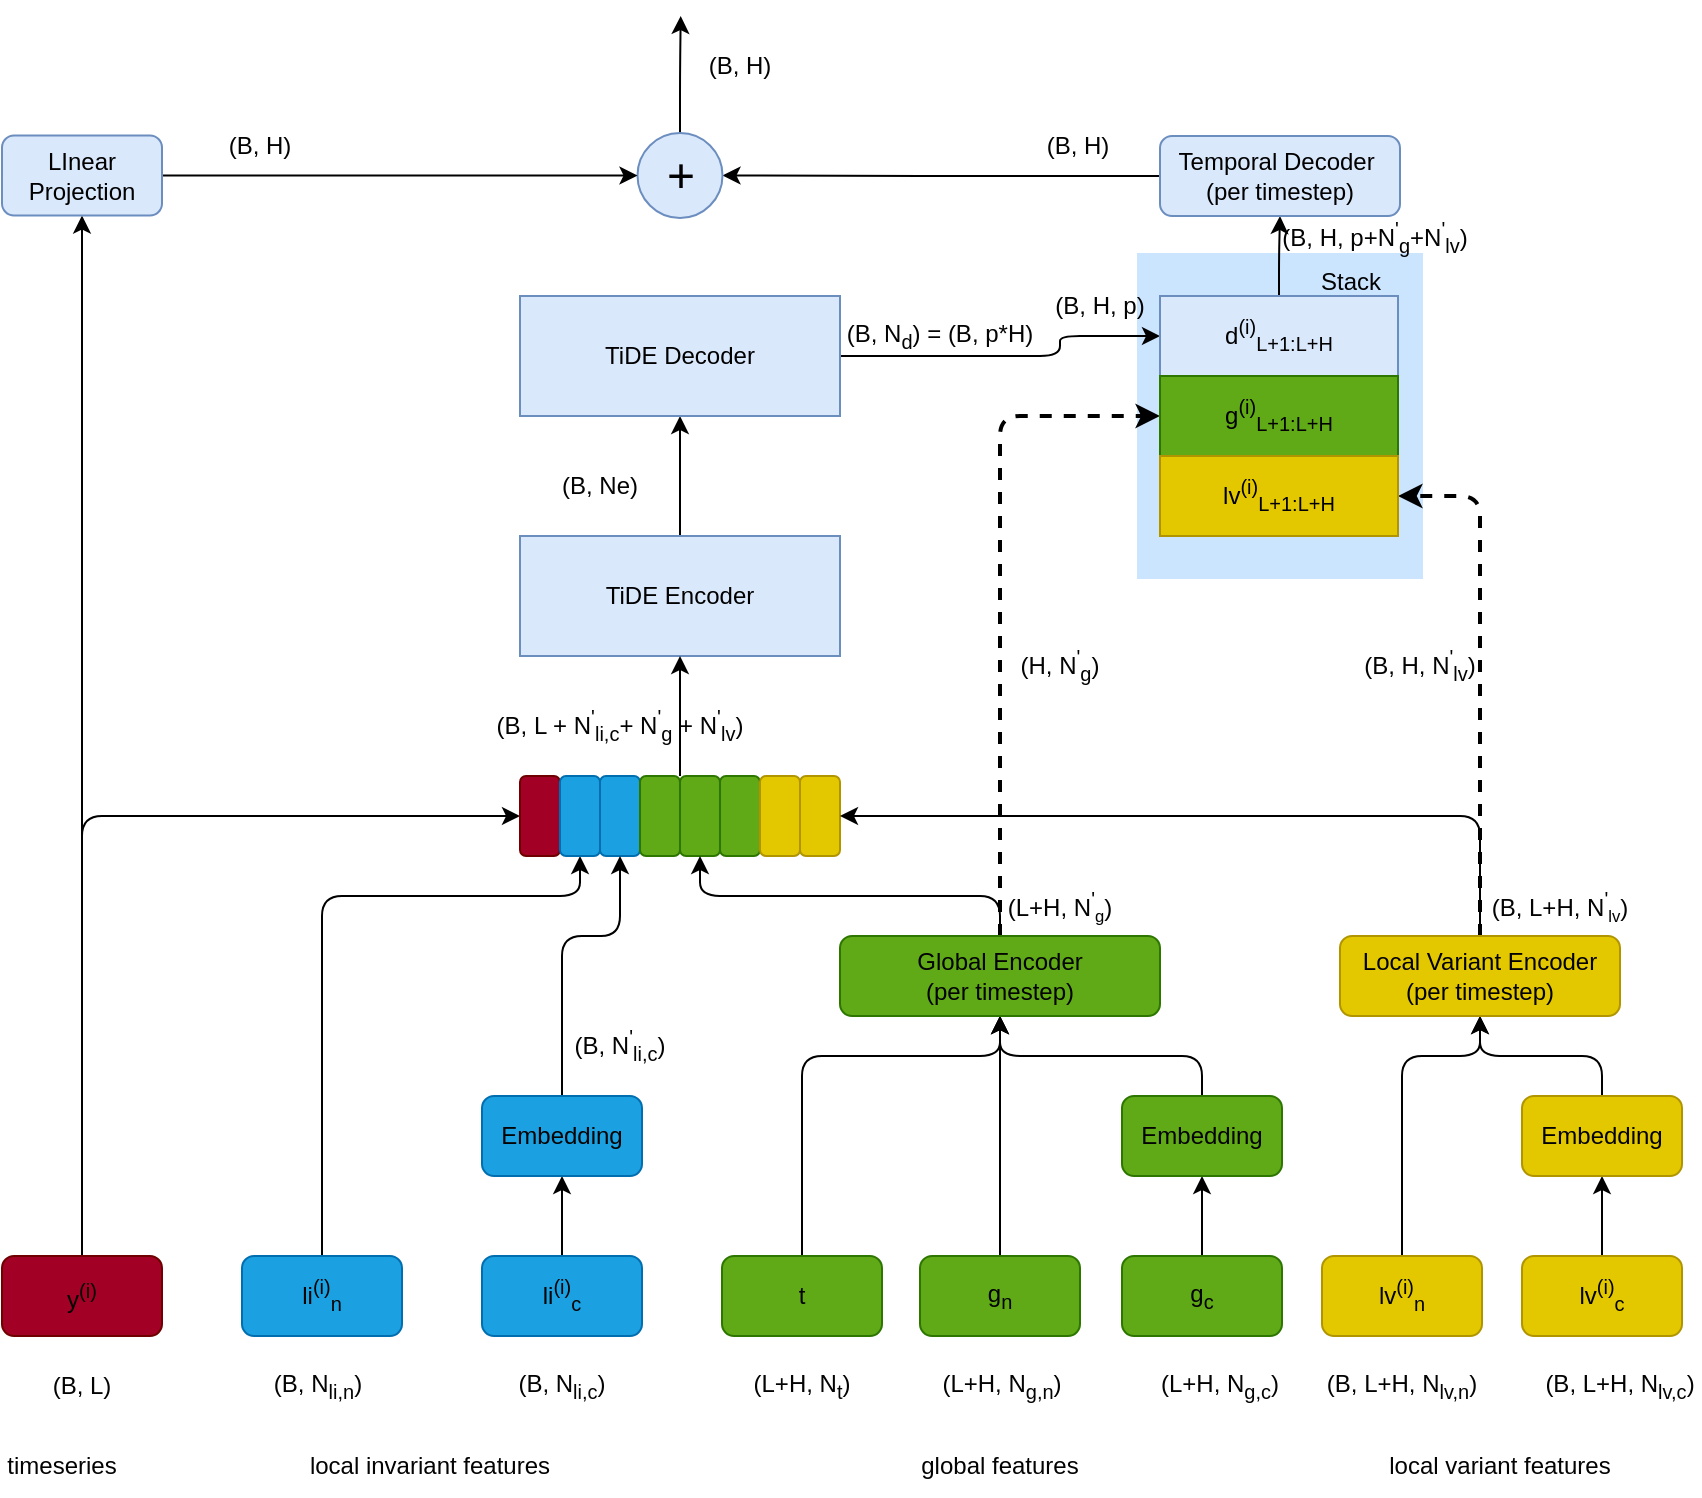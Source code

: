<mxfile>
    <diagram id="fwNs0j7e-ZnFvRlaEgcv" name="Page-1">
        <mxGraphModel dx="3159" dy="577" grid="1" gridSize="10" guides="1" tooltips="1" connect="1" arrows="1" fold="1" page="1" pageScale="1" pageWidth="850" pageHeight="1100" background="#ffffff" math="0" shadow="0">
            <root>
                <mxCell id="0"/>
                <mxCell id="1" parent="0"/>
                <mxCell id="92" value="" style="rounded=0;whiteSpace=wrap;html=1;fillStyle=auto;fontSize=24;fontColor=#000000;fillColor=#CCE5FF;labelBackgroundColor=none;labelBorderColor=none;strokeWidth=3;strokeColor=#CCE5FF;" parent="1" vertex="1">
                    <mxGeometry x="470" y="380" width="140" height="160" as="geometry"/>
                </mxCell>
                <mxCell id="45" style="edgeStyle=orthogonalEdgeStyle;html=1;exitX=0.5;exitY=0;exitDx=0;exitDy=0;entryX=0;entryY=0.5;entryDx=0;entryDy=0;fontColor=#030303;labelBorderColor=#000000;labelBackgroundColor=#000000;strokeColor=#000000;" parent="1" source="2" target="19" edge="1">
                    <mxGeometry relative="1" as="geometry">
                        <Array as="points">
                            <mxPoint x="-59" y="660"/>
                        </Array>
                    </mxGeometry>
                </mxCell>
                <mxCell id="73" style="edgeStyle=orthogonalEdgeStyle;html=1;exitX=0.5;exitY=0;exitDx=0;exitDy=0;entryX=0.5;entryY=1;entryDx=0;entryDy=0;labelBackgroundColor=#000000;labelBorderColor=#000000;strokeColor=#000000;fontSize=24;fontColor=#000000;" parent="1" source="2" target="72" edge="1">
                    <mxGeometry relative="1" as="geometry"/>
                </mxCell>
                <mxCell id="2" value="y&lt;sup&gt;(i)&lt;/sup&gt;" style="rounded=1;whiteSpace=wrap;html=1;fillColor=#a20025;fontColor=#030303;strokeColor=#6F0000;" parent="1" vertex="1">
                    <mxGeometry x="-99" y="880" width="80" height="40" as="geometry"/>
                </mxCell>
                <mxCell id="46" style="edgeStyle=orthogonalEdgeStyle;html=1;exitX=0.5;exitY=0;exitDx=0;exitDy=0;entryX=0.5;entryY=1;entryDx=0;entryDy=0;labelBackgroundColor=#000000;labelBorderColor=#000000;strokeColor=#000000;fontColor=#030303;" parent="1" source="3" target="21" edge="1">
                    <mxGeometry relative="1" as="geometry">
                        <Array as="points">
                            <mxPoint x="61" y="700"/>
                            <mxPoint x="190" y="700"/>
                        </Array>
                    </mxGeometry>
                </mxCell>
                <mxCell id="3" value="li&lt;sup&gt;(i)&lt;/sup&gt;&lt;sub&gt;n&lt;/sub&gt;" style="rounded=1;whiteSpace=wrap;html=1;fillColor=#1ba1e2;fontColor=#030303;strokeColor=#006EAF;" parent="1" vertex="1">
                    <mxGeometry x="21" y="880" width="80" height="40" as="geometry"/>
                </mxCell>
                <mxCell id="4" value="timeseries" style="text;html=1;strokeColor=none;fillColor=none;align=center;verticalAlign=middle;whiteSpace=wrap;rounded=0;fontColor=#030303;" parent="1" vertex="1">
                    <mxGeometry x="-99" y="970" width="60" height="30" as="geometry"/>
                </mxCell>
                <mxCell id="5" value="local invariant features" style="text;html=1;strokeColor=none;fillColor=none;align=center;verticalAlign=middle;whiteSpace=wrap;rounded=0;fontColor=#030303;" parent="1" vertex="1">
                    <mxGeometry x="50" y="970" width="130" height="30" as="geometry"/>
                </mxCell>
                <mxCell id="49" style="edgeStyle=orthogonalEdgeStyle;html=1;labelBackgroundColor=#000000;labelBorderColor=#000000;strokeColor=#000000;fontColor=#030303;" parent="1" source="6" target="40" edge="1">
                    <mxGeometry relative="1" as="geometry">
                        <Array as="points">
                            <mxPoint x="301" y="780"/>
                            <mxPoint x="400" y="780"/>
                        </Array>
                    </mxGeometry>
                </mxCell>
                <mxCell id="6" value="t" style="rounded=1;whiteSpace=wrap;html=1;fillColor=#60a917;fontColor=#030303;strokeColor=#2D7600;" parent="1" vertex="1">
                    <mxGeometry x="261" y="880" width="80" height="40" as="geometry"/>
                </mxCell>
                <mxCell id="50" style="edgeStyle=orthogonalEdgeStyle;html=1;entryX=0.5;entryY=1;entryDx=0;entryDy=0;labelBackgroundColor=#000000;labelBorderColor=#000000;strokeColor=#000000;fontColor=#030303;" parent="1" source="7" target="40" edge="1">
                    <mxGeometry relative="1" as="geometry"/>
                </mxCell>
                <mxCell id="7" value="g&lt;sub&gt;n&lt;/sub&gt;" style="rounded=1;whiteSpace=wrap;html=1;fillColor=#60a917;fontColor=#030303;strokeColor=#2D7600;" parent="1" vertex="1">
                    <mxGeometry x="360" y="880" width="80" height="40" as="geometry"/>
                </mxCell>
                <mxCell id="51" style="edgeStyle=orthogonalEdgeStyle;html=1;entryX=0.5;entryY=1;entryDx=0;entryDy=0;labelBackgroundColor=#000000;labelBorderColor=#000000;strokeColor=#000000;fontColor=#030303;" parent="1" source="8" target="38" edge="1">
                    <mxGeometry relative="1" as="geometry"/>
                </mxCell>
                <mxCell id="8" value="g&lt;sub&gt;c&lt;/sub&gt;" style="rounded=1;whiteSpace=wrap;html=1;fillColor=#60a917;fontColor=#030303;strokeColor=#2D7600;" parent="1" vertex="1">
                    <mxGeometry x="461" y="880" width="80" height="40" as="geometry"/>
                </mxCell>
                <mxCell id="54" style="edgeStyle=orthogonalEdgeStyle;html=1;entryX=0.5;entryY=1;entryDx=0;entryDy=0;labelBackgroundColor=#000000;labelBorderColor=#000000;strokeColor=#000000;fontColor=#030303;" parent="1" source="9" target="42" edge="1">
                    <mxGeometry relative="1" as="geometry">
                        <Array as="points">
                            <mxPoint x="601" y="780"/>
                            <mxPoint x="640" y="780"/>
                        </Array>
                    </mxGeometry>
                </mxCell>
                <mxCell id="9" value="lv&lt;sup&gt;(i)&lt;/sup&gt;&lt;sub&gt;n&lt;/sub&gt;" style="rounded=1;whiteSpace=wrap;html=1;fillColor=#e3c800;fontColor=#030303;strokeColor=#B09500;" parent="1" vertex="1">
                    <mxGeometry x="561" y="880" width="80" height="40" as="geometry"/>
                </mxCell>
                <mxCell id="55" style="edgeStyle=orthogonalEdgeStyle;html=1;exitX=0.5;exitY=0;exitDx=0;exitDy=0;entryX=0.5;entryY=1;entryDx=0;entryDy=0;labelBackgroundColor=#000000;labelBorderColor=#000000;strokeColor=#000000;fontColor=#030303;" parent="1" source="10" target="39" edge="1">
                    <mxGeometry relative="1" as="geometry"/>
                </mxCell>
                <mxCell id="10" value="lv&lt;sup&gt;(i)&lt;/sup&gt;&lt;sub&gt;c&lt;/sub&gt;" style="rounded=1;whiteSpace=wrap;html=1;fillColor=#e3c800;fontColor=#030303;strokeColor=#B09500;" parent="1" vertex="1">
                    <mxGeometry x="661" y="880" width="80" height="40" as="geometry"/>
                </mxCell>
                <mxCell id="48" style="edgeStyle=orthogonalEdgeStyle;html=1;exitX=0.5;exitY=0;exitDx=0;exitDy=0;labelBackgroundColor=#000000;labelBorderColor=#000000;strokeColor=#000000;fontColor=#030303;" parent="1" source="11" target="37" edge="1">
                    <mxGeometry relative="1" as="geometry"/>
                </mxCell>
                <mxCell id="11" value="li&lt;sup&gt;(i)&lt;/sup&gt;&lt;sub&gt;c&lt;/sub&gt;" style="rounded=1;whiteSpace=wrap;html=1;fillColor=#1ba1e2;fontColor=#030303;strokeColor=#006EAF;" parent="1" vertex="1">
                    <mxGeometry x="141" y="880" width="80" height="40" as="geometry"/>
                </mxCell>
                <mxCell id="28" value="" style="group;fontColor=#030303;" parent="1" vertex="1" connectable="0">
                    <mxGeometry x="160" y="640" width="160" height="40" as="geometry"/>
                </mxCell>
                <mxCell id="19" value="" style="rounded=1;whiteSpace=wrap;html=1;fillStyle=auto;fillColor=#a20025;fontColor=#030303;strokeColor=#6F0000;" parent="28" vertex="1">
                    <mxGeometry width="20" height="40" as="geometry"/>
                </mxCell>
                <mxCell id="21" value="" style="rounded=1;whiteSpace=wrap;html=1;fillColor=#1ba1e2;fontColor=#030303;strokeColor=#006EAF;" parent="28" vertex="1">
                    <mxGeometry x="20" width="20" height="40" as="geometry"/>
                </mxCell>
                <mxCell id="22" value="" style="rounded=1;whiteSpace=wrap;html=1;fillColor=#1ba1e2;fontColor=#030303;strokeColor=#006EAF;" parent="28" vertex="1">
                    <mxGeometry x="40" width="20" height="40" as="geometry"/>
                </mxCell>
                <mxCell id="23" value="" style="rounded=1;whiteSpace=wrap;html=1;fillColor=#60a917;fontColor=#030303;strokeColor=#2D7600;" parent="28" vertex="1">
                    <mxGeometry x="60" width="20" height="40" as="geometry"/>
                </mxCell>
                <mxCell id="24" value="" style="rounded=1;whiteSpace=wrap;html=1;fillColor=#60a917;fontColor=#030303;strokeColor=#2D7600;" parent="28" vertex="1">
                    <mxGeometry x="80" width="20" height="40" as="geometry"/>
                </mxCell>
                <mxCell id="25" value="" style="rounded=1;whiteSpace=wrap;html=1;fillColor=#60a917;fontColor=#030303;strokeColor=#2D7600;" parent="28" vertex="1">
                    <mxGeometry x="100" width="20" height="40" as="geometry"/>
                </mxCell>
                <mxCell id="26" value="" style="rounded=1;whiteSpace=wrap;html=1;fillColor=#e3c800;fontColor=#030303;strokeColor=#B09500;" parent="28" vertex="1">
                    <mxGeometry x="120" width="20" height="40" as="geometry"/>
                </mxCell>
                <mxCell id="27" value="" style="rounded=1;whiteSpace=wrap;html=1;fillColor=#e3c800;fontColor=#030303;strokeColor=#B09500;" parent="28" vertex="1">
                    <mxGeometry x="140" width="20" height="40" as="geometry"/>
                </mxCell>
                <mxCell id="29" value="(B, L)" style="text;html=1;strokeColor=none;fillColor=none;align=center;verticalAlign=middle;whiteSpace=wrap;rounded=0;fontColor=#030303;" parent="1" vertex="1">
                    <mxGeometry x="-99" y="930" width="80" height="30" as="geometry"/>
                </mxCell>
                <mxCell id="30" value="(B, N&lt;sub&gt;li,n&lt;/sub&gt;)" style="text;html=1;strokeColor=none;fillColor=none;align=center;verticalAlign=middle;whiteSpace=wrap;rounded=0;fontColor=#030303;" parent="1" vertex="1">
                    <mxGeometry x="19" y="930" width="80" height="30" as="geometry"/>
                </mxCell>
                <mxCell id="31" value="(B, N&lt;sub&gt;li,c&lt;/sub&gt;)" style="text;html=1;strokeColor=none;fillColor=none;align=center;verticalAlign=middle;whiteSpace=wrap;rounded=0;fontColor=#030303;" parent="1" vertex="1">
                    <mxGeometry x="141" y="930" width="80" height="30" as="geometry"/>
                </mxCell>
                <mxCell id="32" value="(L+H, N&lt;sub&gt;t&lt;/sub&gt;)" style="text;html=1;strokeColor=none;fillColor=none;align=center;verticalAlign=middle;whiteSpace=wrap;rounded=0;fontColor=#030303;" parent="1" vertex="1">
                    <mxGeometry x="261" y="930" width="80" height="30" as="geometry"/>
                </mxCell>
                <mxCell id="33" value="(L+H, N&lt;sub&gt;g,n&lt;/sub&gt;)" style="text;html=1;strokeColor=none;fillColor=none;align=center;verticalAlign=middle;whiteSpace=wrap;rounded=0;fontColor=#030303;" parent="1" vertex="1">
                    <mxGeometry x="361" y="930" width="80" height="30" as="geometry"/>
                </mxCell>
                <mxCell id="34" value="(L+H, N&lt;sub&gt;g,c&lt;/sub&gt;)" style="text;html=1;strokeColor=none;fillColor=none;align=center;verticalAlign=middle;whiteSpace=wrap;rounded=0;fontColor=#030303;" parent="1" vertex="1">
                    <mxGeometry x="470" y="930" width="80" height="30" as="geometry"/>
                </mxCell>
                <mxCell id="35" value="(B, L+H, N&lt;sub&gt;lv,n&lt;/sub&gt;)" style="text;html=1;strokeColor=none;fillColor=none;align=center;verticalAlign=middle;whiteSpace=wrap;rounded=0;fontColor=#030303;" parent="1" vertex="1">
                    <mxGeometry x="561" y="930" width="80" height="30" as="geometry"/>
                </mxCell>
                <mxCell id="36" value="(B, L+H, N&lt;sub&gt;lv,c&lt;/sub&gt;)" style="text;html=1;strokeColor=none;fillColor=none;align=center;verticalAlign=middle;whiteSpace=wrap;rounded=0;fontColor=#030303;" parent="1" vertex="1">
                    <mxGeometry x="670" y="930" width="80" height="30" as="geometry"/>
                </mxCell>
                <mxCell id="47" style="edgeStyle=orthogonalEdgeStyle;html=1;entryX=0.5;entryY=1;entryDx=0;entryDy=0;labelBackgroundColor=#000000;labelBorderColor=#000000;strokeColor=#000000;fontColor=#030303;" parent="1" source="37" target="22" edge="1">
                    <mxGeometry relative="1" as="geometry">
                        <Array as="points">
                            <mxPoint x="181" y="720"/>
                            <mxPoint x="210" y="720"/>
                        </Array>
                    </mxGeometry>
                </mxCell>
                <mxCell id="37" value="Embedding" style="rounded=1;whiteSpace=wrap;html=1;fillColor=#1ba1e2;fontColor=#030303;strokeColor=#006EAF;" parent="1" vertex="1">
                    <mxGeometry x="141" y="800" width="80" height="40" as="geometry"/>
                </mxCell>
                <mxCell id="52" style="edgeStyle=orthogonalEdgeStyle;html=1;labelBackgroundColor=#000000;labelBorderColor=#000000;strokeColor=#000000;fontColor=#030303;" parent="1" source="38" target="40" edge="1">
                    <mxGeometry relative="1" as="geometry"/>
                </mxCell>
                <mxCell id="38" value="Embedding" style="rounded=1;whiteSpace=wrap;html=1;fillColor=#60a917;fontColor=#030303;strokeColor=#2D7600;" parent="1" vertex="1">
                    <mxGeometry x="461" y="800" width="80" height="40" as="geometry"/>
                </mxCell>
                <mxCell id="56" style="edgeStyle=orthogonalEdgeStyle;html=1;entryX=0.5;entryY=1;entryDx=0;entryDy=0;labelBackgroundColor=#000000;labelBorderColor=#000000;strokeColor=#000000;fontColor=#030303;" parent="1" source="39" target="42" edge="1">
                    <mxGeometry relative="1" as="geometry"/>
                </mxCell>
                <mxCell id="39" value="Embedding" style="rounded=1;whiteSpace=wrap;html=1;fillColor=#e3c800;fontColor=#030303;strokeColor=#B09500;" parent="1" vertex="1">
                    <mxGeometry x="661" y="800" width="80" height="40" as="geometry"/>
                </mxCell>
                <mxCell id="53" style="edgeStyle=orthogonalEdgeStyle;html=1;entryX=0.5;entryY=1;entryDx=0;entryDy=0;labelBackgroundColor=#000000;labelBorderColor=#000000;strokeColor=#000000;fontColor=#030303;exitX=0.5;exitY=0;exitDx=0;exitDy=0;" parent="1" source="40" target="24" edge="1">
                    <mxGeometry relative="1" as="geometry"/>
                </mxCell>
                <mxCell id="85" style="edgeStyle=orthogonalEdgeStyle;html=1;entryX=0;entryY=0.5;entryDx=0;entryDy=0;labelBackgroundColor=#000000;labelBorderColor=#000000;strokeColor=#000000;fontSize=24;fontColor=#000000;dashed=1;strokeWidth=2;" parent="1" source="40" target="67" edge="1">
                    <mxGeometry relative="1" as="geometry"/>
                </mxCell>
                <mxCell id="40" value="Global Encoder &lt;br&gt;(per timestep)" style="rounded=1;whiteSpace=wrap;html=1;fillColor=#60a917;fontColor=#030303;strokeColor=#2D7600;" parent="1" vertex="1">
                    <mxGeometry x="320" y="720" width="160" height="40" as="geometry"/>
                </mxCell>
                <mxCell id="57" style="edgeStyle=orthogonalEdgeStyle;html=1;entryX=1;entryY=0.5;entryDx=0;entryDy=0;labelBackgroundColor=#000000;labelBorderColor=#000000;strokeColor=#000000;fontColor=#030303;exitX=0.5;exitY=0;exitDx=0;exitDy=0;" parent="1" source="42" target="27" edge="1">
                    <mxGeometry relative="1" as="geometry">
                        <Array as="points">
                            <mxPoint x="640" y="660"/>
                        </Array>
                    </mxGeometry>
                </mxCell>
                <mxCell id="86" style="edgeStyle=orthogonalEdgeStyle;html=1;entryX=1;entryY=0.5;entryDx=0;entryDy=0;dashed=1;labelBackgroundColor=#000000;labelBorderColor=#000000;strokeColor=#000000;strokeWidth=2;fontSize=24;fontColor=#000000;" parent="1" source="42" target="68" edge="1">
                    <mxGeometry relative="1" as="geometry"/>
                </mxCell>
                <mxCell id="42" value="Local Variant Encoder&lt;br&gt;(per timestep)" style="rounded=1;whiteSpace=wrap;html=1;fillColor=#e3c800;fontColor=#030303;strokeColor=#B09500;" parent="1" vertex="1">
                    <mxGeometry x="570" y="720" width="140" height="40" as="geometry"/>
                </mxCell>
                <mxCell id="58" value="(B, N&lt;sup&gt;'&lt;/sup&gt;&lt;sub&gt;li,c&lt;/sub&gt;)" style="text;html=1;strokeColor=none;fillColor=none;align=center;verticalAlign=middle;whiteSpace=wrap;rounded=0;fontColor=#030303;" parent="1" vertex="1">
                    <mxGeometry x="170" y="760" width="80" height="30" as="geometry"/>
                </mxCell>
                <mxCell id="59" value="(L+H, N&lt;sup&gt;'&lt;/sup&gt;&lt;span style=&quot;font-size: 10px;&quot;&gt;&lt;sub&gt;g&lt;/sub&gt;&lt;/span&gt;)" style="text;html=1;strokeColor=none;fillColor=none;align=center;verticalAlign=middle;whiteSpace=wrap;rounded=0;fontColor=#030303;" parent="1" vertex="1">
                    <mxGeometry x="390" y="690" width="80" height="30" as="geometry"/>
                </mxCell>
                <mxCell id="60" value="(B, L+H, N&lt;sup&gt;'&lt;/sup&gt;&lt;span style=&quot;font-size: 10px;&quot;&gt;&lt;sub&gt;lv&lt;/sub&gt;&lt;/span&gt;)" style="text;html=1;strokeColor=none;fillColor=none;align=center;verticalAlign=middle;whiteSpace=wrap;rounded=0;fontColor=#030303;" parent="1" vertex="1">
                    <mxGeometry x="640" y="690" width="80" height="30" as="geometry"/>
                </mxCell>
                <mxCell id="61" value="global features" style="text;html=1;strokeColor=none;fillColor=none;align=center;verticalAlign=middle;whiteSpace=wrap;rounded=0;fontColor=#030303;" parent="1" vertex="1">
                    <mxGeometry x="350" y="970" width="100" height="30" as="geometry"/>
                </mxCell>
                <mxCell id="62" value="local variant features" style="text;html=1;strokeColor=none;fillColor=none;align=center;verticalAlign=middle;whiteSpace=wrap;rounded=0;fontColor=#030303;" parent="1" vertex="1">
                    <mxGeometry x="570" y="970" width="160" height="30" as="geometry"/>
                </mxCell>
                <mxCell id="63" value="(B, L + N&lt;sup&gt;'&lt;/sup&gt;&lt;sub&gt;li,c&lt;/sub&gt;+ N&lt;sup&gt;'&lt;/sup&gt;&lt;sub&gt;g&lt;/sub&gt; + N&lt;sup&gt;'&lt;/sup&gt;&lt;sub&gt;lv&lt;/sub&gt;)" style="text;html=1;strokeColor=none;fillColor=none;align=center;verticalAlign=middle;whiteSpace=wrap;rounded=0;fontColor=#030303;" parent="1" vertex="1">
                    <mxGeometry x="140" y="600" width="140" height="30" as="geometry"/>
                </mxCell>
                <mxCell id="76" style="edgeStyle=orthogonalEdgeStyle;html=1;exitX=0.5;exitY=0;exitDx=0;exitDy=0;entryX=0.5;entryY=1;entryDx=0;entryDy=0;labelBackgroundColor=#000000;labelBorderColor=#000000;strokeColor=#000000;fontSize=24;fontColor=#000000;" parent="1" source="64" target="65" edge="1">
                    <mxGeometry relative="1" as="geometry"/>
                </mxCell>
                <mxCell id="64" value="TiDE Encoder" style="rounded=0;whiteSpace=wrap;html=1;fillStyle=auto;fillColor=#dae8fc;strokeColor=#6c8ebf;fontColor=#000000;" parent="1" vertex="1">
                    <mxGeometry x="160" y="520" width="160" height="60" as="geometry"/>
                </mxCell>
                <mxCell id="79" style="edgeStyle=orthogonalEdgeStyle;html=1;entryX=0;entryY=0.5;entryDx=0;entryDy=0;labelBackgroundColor=#000000;labelBorderColor=#000000;strokeColor=#000000;fontSize=24;fontColor=#000000;" parent="1" source="65" target="66" edge="1">
                    <mxGeometry relative="1" as="geometry">
                        <Array as="points">
                            <mxPoint x="430" y="430"/>
                            <mxPoint x="430" y="420"/>
                        </Array>
                    </mxGeometry>
                </mxCell>
                <mxCell id="65" value="TiDE Decoder" style="rounded=0;whiteSpace=wrap;html=1;fillStyle=auto;fillColor=#dae8fc;strokeColor=#6c8ebf;fontColor=#000000;" parent="1" vertex="1">
                    <mxGeometry x="160" y="400" width="160" height="60" as="geometry"/>
                </mxCell>
                <mxCell id="83" style="edgeStyle=orthogonalEdgeStyle;html=1;entryX=0.5;entryY=1;entryDx=0;entryDy=0;labelBackgroundColor=#000000;labelBorderColor=#000000;strokeColor=#000000;fontSize=24;fontColor=#000000;" parent="1" source="66" target="69" edge="1">
                    <mxGeometry relative="1" as="geometry"/>
                </mxCell>
                <mxCell id="66" value="d&lt;sup&gt;(i)&lt;/sup&gt;&lt;sub&gt;L+1:L+H&lt;/sub&gt;" style="rounded=0;whiteSpace=wrap;html=1;fillStyle=auto;fillColor=#dae8fc;strokeColor=#6c8ebf;fontColor=#000000;" parent="1" vertex="1">
                    <mxGeometry x="480" y="400" width="119" height="40" as="geometry"/>
                </mxCell>
                <mxCell id="67" value="g&lt;sup&gt;(i)&lt;/sup&gt;&lt;sub&gt;L+1:L+H&lt;/sub&gt;" style="rounded=0;whiteSpace=wrap;html=1;fillStyle=auto;fillColor=#60a917;strokeColor=#2D7600;fontColor=#000000;" parent="1" vertex="1">
                    <mxGeometry x="480" y="440" width="119" height="40" as="geometry"/>
                </mxCell>
                <mxCell id="68" value="lv&lt;sup&gt;(i)&lt;/sup&gt;&lt;sub&gt;L+1:L+H&lt;/sub&gt;" style="rounded=0;whiteSpace=wrap;html=1;fillStyle=auto;fillColor=#e3c800;strokeColor=#B09500;fontColor=#000000;" parent="1" vertex="1">
                    <mxGeometry x="480" y="480" width="119" height="40" as="geometry"/>
                </mxCell>
                <mxCell id="78" style="edgeStyle=orthogonalEdgeStyle;html=1;entryX=1;entryY=0.5;entryDx=0;entryDy=0;labelBackgroundColor=#000000;labelBorderColor=#000000;strokeColor=#000000;fontSize=24;fontColor=#000000;" parent="1" source="69" target="71" edge="1">
                    <mxGeometry relative="1" as="geometry"/>
                </mxCell>
                <mxCell id="69" value="Temporal Decoder&amp;nbsp;&lt;br&gt;(per timestep)" style="rounded=1;whiteSpace=wrap;html=1;fillColor=#dae8fc;strokeColor=#6c8ebf;fontColor=#000000;" parent="1" vertex="1">
                    <mxGeometry x="480" y="320" width="120" height="40" as="geometry"/>
                </mxCell>
                <mxCell id="75" style="edgeStyle=orthogonalEdgeStyle;html=1;exitX=0.5;exitY=0;exitDx=0;exitDy=0;labelBackgroundColor=#000000;labelBorderColor=#000000;strokeColor=#000000;fontSize=24;fontColor=#000000;" parent="1" source="71" edge="1">
                    <mxGeometry relative="1" as="geometry">
                        <mxPoint x="240.348" y="260" as="targetPoint"/>
                    </mxGeometry>
                </mxCell>
                <mxCell id="71" value="+" style="ellipse;whiteSpace=wrap;html=1;aspect=fixed;fillStyle=auto;fontSize=24;fillColor=#dae8fc;strokeColor=#6c8ebf;fontColor=#000000;" parent="1" vertex="1">
                    <mxGeometry x="218.75" y="318.5" width="42.5" height="42.5" as="geometry"/>
                </mxCell>
                <mxCell id="74" style="edgeStyle=orthogonalEdgeStyle;html=1;entryX=0;entryY=0.5;entryDx=0;entryDy=0;labelBackgroundColor=#000000;labelBorderColor=#000000;strokeColor=#000000;fontSize=24;fontColor=#000000;" parent="1" source="72" target="71" edge="1">
                    <mxGeometry relative="1" as="geometry"/>
                </mxCell>
                <mxCell id="72" value="LInear Projection" style="rounded=1;whiteSpace=wrap;html=1;fillColor=#dae8fc;strokeColor=#6c8ebf;fontColor=#000000;" parent="1" vertex="1">
                    <mxGeometry x="-99" y="319.75" width="80" height="40" as="geometry"/>
                </mxCell>
                <mxCell id="77" style="edgeStyle=orthogonalEdgeStyle;html=1;exitX=0;exitY=0;exitDx=0;exitDy=0;entryX=0.5;entryY=1;entryDx=0;entryDy=0;labelBackgroundColor=#000000;labelBorderColor=#000000;strokeColor=#000000;fontSize=24;fontColor=#000000;" parent="1" source="24" target="64" edge="1">
                    <mxGeometry relative="1" as="geometry"/>
                </mxCell>
                <mxCell id="80" value="(B, H)" style="text;html=1;strokeColor=none;fillColor=none;align=center;verticalAlign=middle;whiteSpace=wrap;rounded=0;fontColor=#030303;" parent="1" vertex="1">
                    <mxGeometry x="230" y="270" width="80" height="30" as="geometry"/>
                </mxCell>
                <mxCell id="81" value="(B, H)" style="text;html=1;strokeColor=none;fillColor=none;align=center;verticalAlign=middle;whiteSpace=wrap;rounded=0;fontColor=#030303;" parent="1" vertex="1">
                    <mxGeometry x="-10" y="310" width="80" height="30" as="geometry"/>
                </mxCell>
                <mxCell id="82" value="(B, H)" style="text;html=1;strokeColor=none;fillColor=none;align=center;verticalAlign=middle;whiteSpace=wrap;rounded=0;fontColor=#030303;" parent="1" vertex="1">
                    <mxGeometry x="399" y="310" width="80" height="30" as="geometry"/>
                </mxCell>
                <mxCell id="87" value="(H, N&lt;sup&gt;'&lt;/sup&gt;&lt;sub&gt;g&lt;/sub&gt;)" style="text;html=1;strokeColor=none;fillColor=none;align=center;verticalAlign=middle;whiteSpace=wrap;rounded=0;fontColor=#030303;" parent="1" vertex="1">
                    <mxGeometry x="390" y="570" width="80" height="30" as="geometry"/>
                </mxCell>
                <mxCell id="88" value="(B, H, N&lt;sup&gt;'&lt;/sup&gt;&lt;sub&gt;lv&lt;/sub&gt;)" style="text;html=1;strokeColor=none;fillColor=none;align=center;verticalAlign=middle;whiteSpace=wrap;rounded=0;fontColor=#030303;" parent="1" vertex="1">
                    <mxGeometry x="570" y="570" width="80" height="30" as="geometry"/>
                </mxCell>
                <mxCell id="89" value="(B, Ne)" style="text;html=1;strokeColor=none;fillColor=none;align=center;verticalAlign=middle;whiteSpace=wrap;rounded=0;fontColor=#030303;" parent="1" vertex="1">
                    <mxGeometry x="160" y="480" width="80" height="30" as="geometry"/>
                </mxCell>
                <mxCell id="90" value="(B, N&lt;sub&gt;d&lt;/sub&gt;) = (B, p*H)" style="text;html=1;strokeColor=none;fillColor=none;align=center;verticalAlign=middle;whiteSpace=wrap;rounded=0;fontColor=#030303;" parent="1" vertex="1">
                    <mxGeometry x="315" y="405" width="110" height="30" as="geometry"/>
                </mxCell>
                <mxCell id="91" value="(B, H, p)" style="text;html=1;strokeColor=none;fillColor=none;align=center;verticalAlign=middle;whiteSpace=wrap;rounded=0;fontColor=#030303;" parent="1" vertex="1">
                    <mxGeometry x="410" y="390" width="80" height="30" as="geometry"/>
                </mxCell>
                <mxCell id="93" value="Stack" style="text;html=1;strokeColor=none;fillColor=none;align=center;verticalAlign=middle;whiteSpace=wrap;rounded=0;fontColor=#030303;" parent="1" vertex="1">
                    <mxGeometry x="541" y="380" width="69" height="25" as="geometry"/>
                </mxCell>
                <mxCell id="94" value="(B, H, p+N&lt;sup&gt;'&lt;/sup&gt;&lt;sub&gt;g&lt;/sub&gt;+N&lt;sup&gt;'&lt;/sup&gt;&lt;sub&gt;lv&lt;/sub&gt;)" style="text;html=1;strokeColor=none;fillColor=none;align=center;verticalAlign=middle;whiteSpace=wrap;rounded=0;fontColor=#030303;" parent="1" vertex="1">
                    <mxGeometry x="534.5" y="355.75" width="104.5" height="30" as="geometry"/>
                </mxCell>
            </root>
        </mxGraphModel>
    </diagram>
</mxfile>